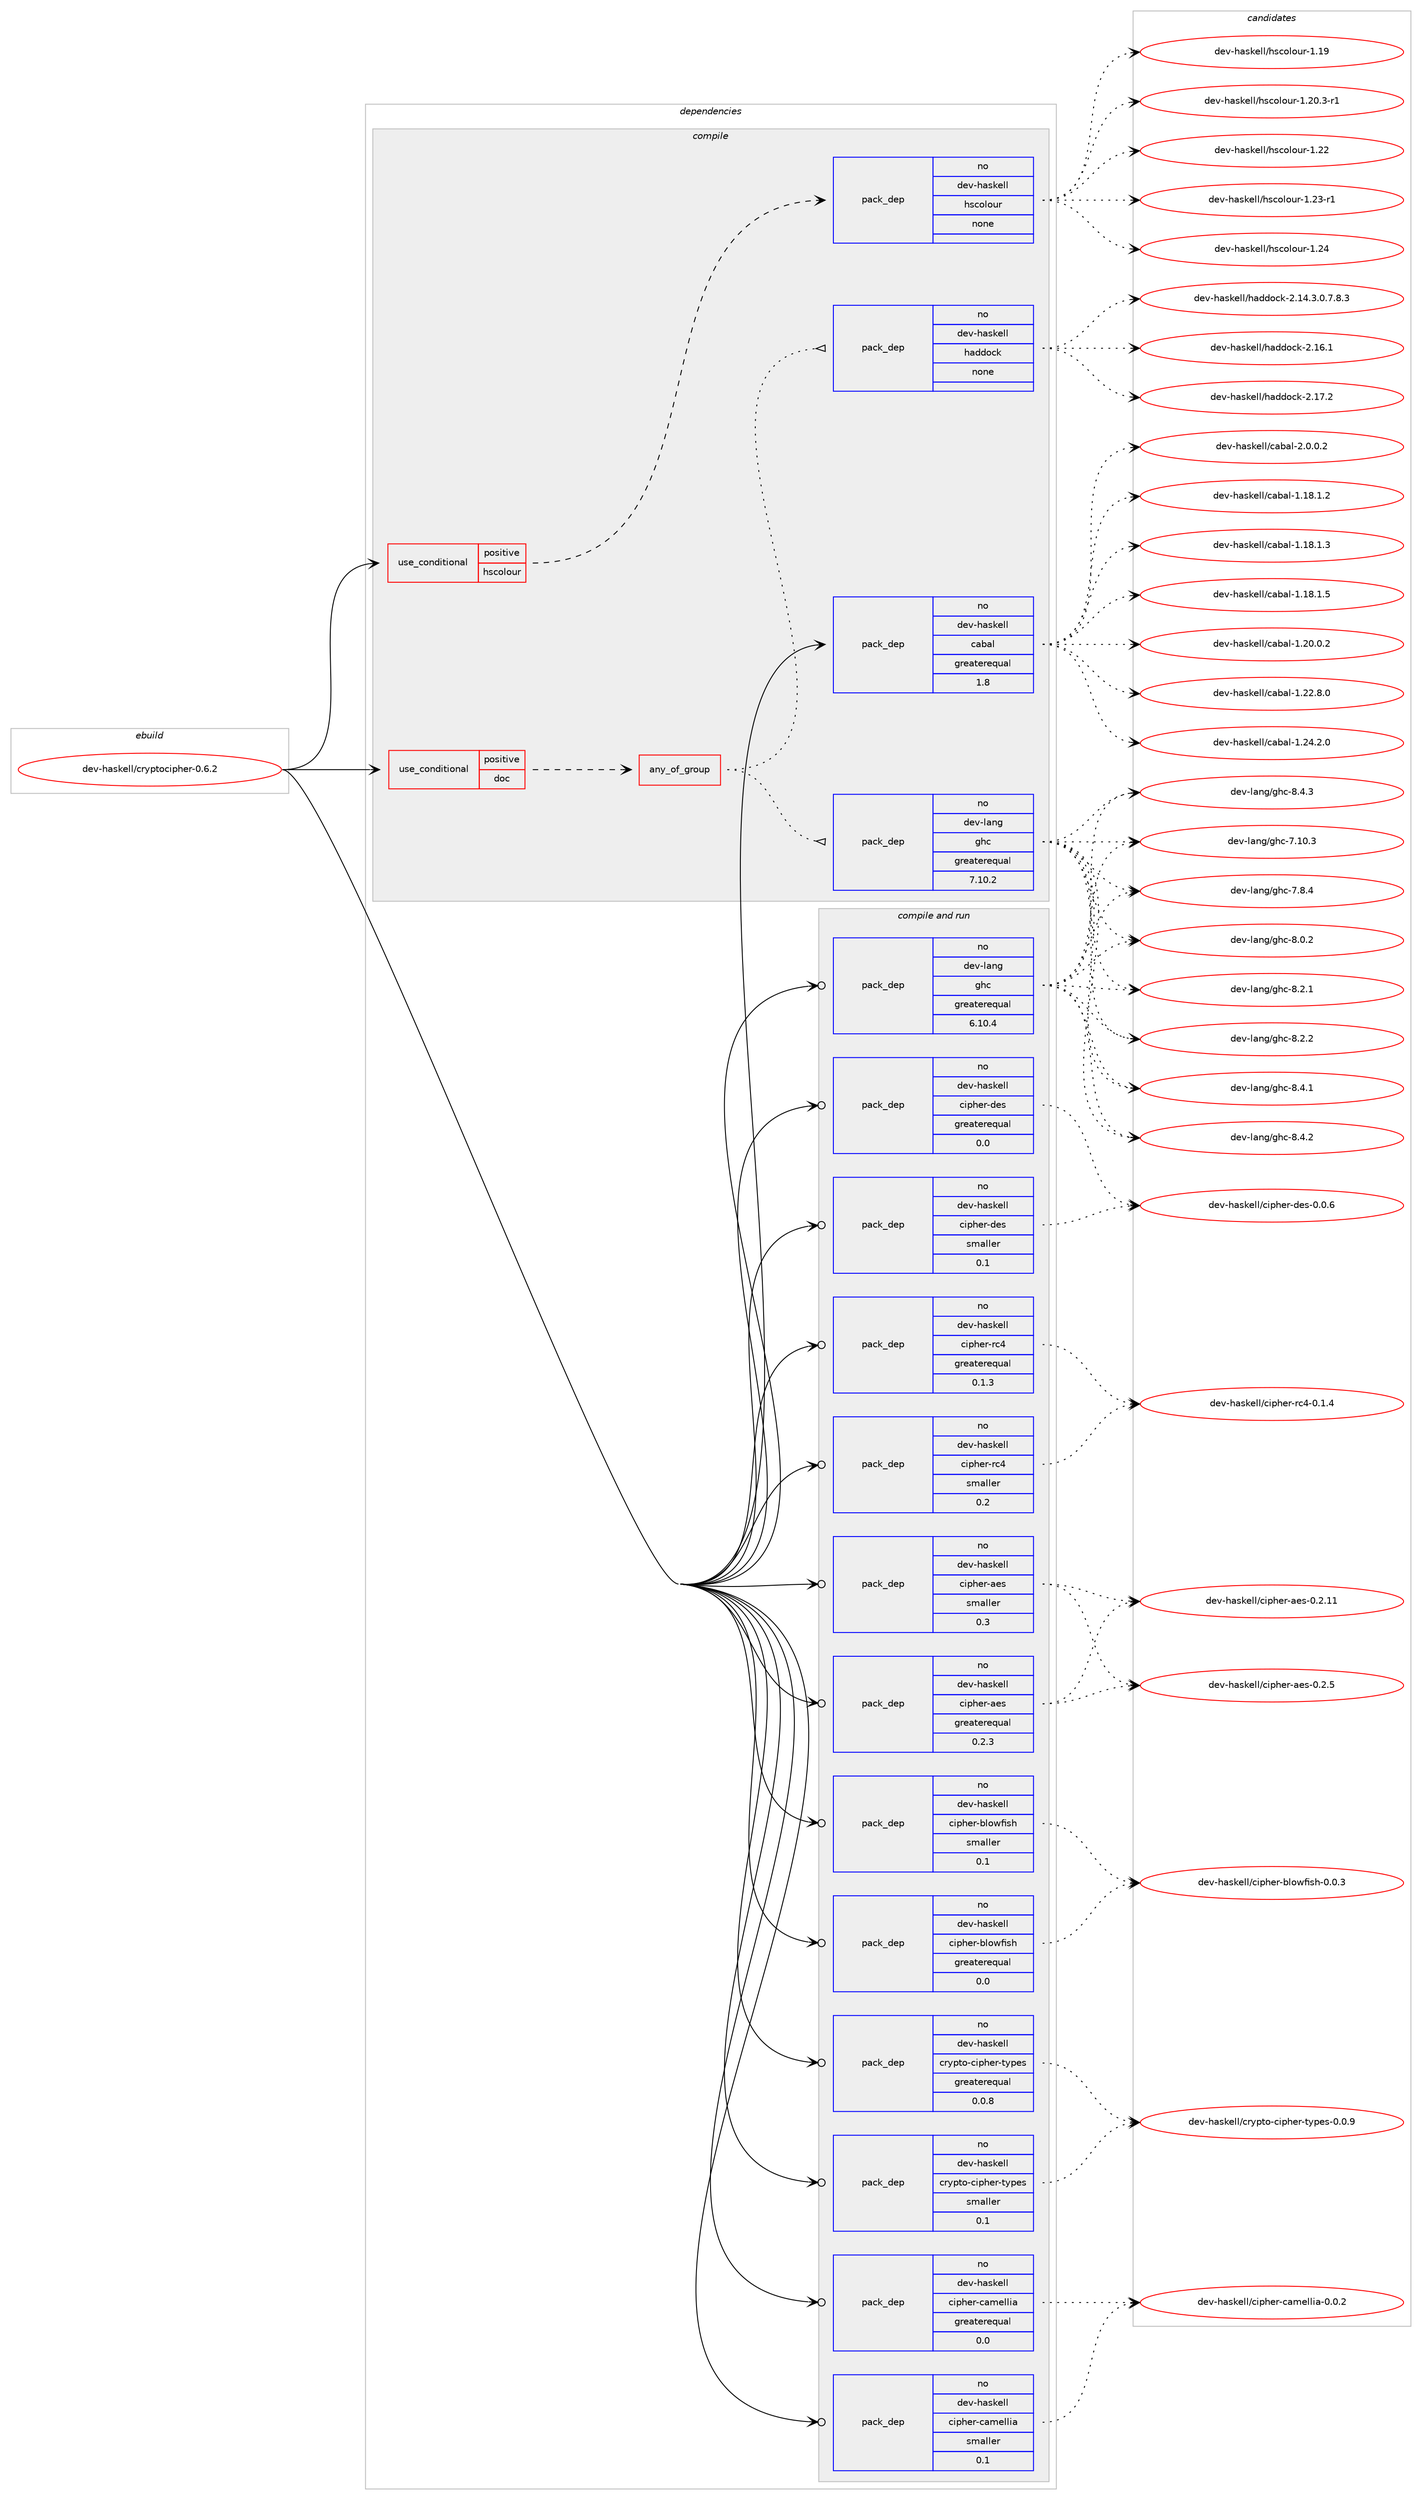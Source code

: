 digraph prolog {

# *************
# Graph options
# *************

newrank=true;
concentrate=true;
compound=true;
graph [rankdir=LR,fontname=Helvetica,fontsize=10,ranksep=1.5];#, ranksep=2.5, nodesep=0.2];
edge  [arrowhead=vee];
node  [fontname=Helvetica,fontsize=10];

# **********
# The ebuild
# **********

subgraph cluster_leftcol {
color=gray;
rank=same;
label=<<i>ebuild</i>>;
id [label="dev-haskell/cryptocipher-0.6.2", color=red, width=4, href="../dev-haskell/cryptocipher-0.6.2.svg"];
}

# ****************
# The dependencies
# ****************

subgraph cluster_midcol {
color=gray;
label=<<i>dependencies</i>>;
subgraph cluster_compile {
fillcolor="#eeeeee";
style=filled;
label=<<i>compile</i>>;
subgraph cond359221 {
dependency1330322 [label=<<TABLE BORDER="0" CELLBORDER="1" CELLSPACING="0" CELLPADDING="4"><TR><TD ROWSPAN="3" CELLPADDING="10">use_conditional</TD></TR><TR><TD>positive</TD></TR><TR><TD>doc</TD></TR></TABLE>>, shape=none, color=red];
subgraph any20748 {
dependency1330323 [label=<<TABLE BORDER="0" CELLBORDER="1" CELLSPACING="0" CELLPADDING="4"><TR><TD CELLPADDING="10">any_of_group</TD></TR></TABLE>>, shape=none, color=red];subgraph pack949801 {
dependency1330324 [label=<<TABLE BORDER="0" CELLBORDER="1" CELLSPACING="0" CELLPADDING="4" WIDTH="220"><TR><TD ROWSPAN="6" CELLPADDING="30">pack_dep</TD></TR><TR><TD WIDTH="110">no</TD></TR><TR><TD>dev-haskell</TD></TR><TR><TD>haddock</TD></TR><TR><TD>none</TD></TR><TR><TD></TD></TR></TABLE>>, shape=none, color=blue];
}
dependency1330323:e -> dependency1330324:w [weight=20,style="dotted",arrowhead="oinv"];
subgraph pack949802 {
dependency1330325 [label=<<TABLE BORDER="0" CELLBORDER="1" CELLSPACING="0" CELLPADDING="4" WIDTH="220"><TR><TD ROWSPAN="6" CELLPADDING="30">pack_dep</TD></TR><TR><TD WIDTH="110">no</TD></TR><TR><TD>dev-lang</TD></TR><TR><TD>ghc</TD></TR><TR><TD>greaterequal</TD></TR><TR><TD>7.10.2</TD></TR></TABLE>>, shape=none, color=blue];
}
dependency1330323:e -> dependency1330325:w [weight=20,style="dotted",arrowhead="oinv"];
}
dependency1330322:e -> dependency1330323:w [weight=20,style="dashed",arrowhead="vee"];
}
id:e -> dependency1330322:w [weight=20,style="solid",arrowhead="vee"];
subgraph cond359222 {
dependency1330326 [label=<<TABLE BORDER="0" CELLBORDER="1" CELLSPACING="0" CELLPADDING="4"><TR><TD ROWSPAN="3" CELLPADDING="10">use_conditional</TD></TR><TR><TD>positive</TD></TR><TR><TD>hscolour</TD></TR></TABLE>>, shape=none, color=red];
subgraph pack949803 {
dependency1330327 [label=<<TABLE BORDER="0" CELLBORDER="1" CELLSPACING="0" CELLPADDING="4" WIDTH="220"><TR><TD ROWSPAN="6" CELLPADDING="30">pack_dep</TD></TR><TR><TD WIDTH="110">no</TD></TR><TR><TD>dev-haskell</TD></TR><TR><TD>hscolour</TD></TR><TR><TD>none</TD></TR><TR><TD></TD></TR></TABLE>>, shape=none, color=blue];
}
dependency1330326:e -> dependency1330327:w [weight=20,style="dashed",arrowhead="vee"];
}
id:e -> dependency1330326:w [weight=20,style="solid",arrowhead="vee"];
subgraph pack949804 {
dependency1330328 [label=<<TABLE BORDER="0" CELLBORDER="1" CELLSPACING="0" CELLPADDING="4" WIDTH="220"><TR><TD ROWSPAN="6" CELLPADDING="30">pack_dep</TD></TR><TR><TD WIDTH="110">no</TD></TR><TR><TD>dev-haskell</TD></TR><TR><TD>cabal</TD></TR><TR><TD>greaterequal</TD></TR><TR><TD>1.8</TD></TR></TABLE>>, shape=none, color=blue];
}
id:e -> dependency1330328:w [weight=20,style="solid",arrowhead="vee"];
}
subgraph cluster_compileandrun {
fillcolor="#eeeeee";
style=filled;
label=<<i>compile and run</i>>;
subgraph pack949805 {
dependency1330329 [label=<<TABLE BORDER="0" CELLBORDER="1" CELLSPACING="0" CELLPADDING="4" WIDTH="220"><TR><TD ROWSPAN="6" CELLPADDING="30">pack_dep</TD></TR><TR><TD WIDTH="110">no</TD></TR><TR><TD>dev-haskell</TD></TR><TR><TD>cipher-aes</TD></TR><TR><TD>greaterequal</TD></TR><TR><TD>0.2.3</TD></TR></TABLE>>, shape=none, color=blue];
}
id:e -> dependency1330329:w [weight=20,style="solid",arrowhead="odotvee"];
subgraph pack949806 {
dependency1330330 [label=<<TABLE BORDER="0" CELLBORDER="1" CELLSPACING="0" CELLPADDING="4" WIDTH="220"><TR><TD ROWSPAN="6" CELLPADDING="30">pack_dep</TD></TR><TR><TD WIDTH="110">no</TD></TR><TR><TD>dev-haskell</TD></TR><TR><TD>cipher-aes</TD></TR><TR><TD>smaller</TD></TR><TR><TD>0.3</TD></TR></TABLE>>, shape=none, color=blue];
}
id:e -> dependency1330330:w [weight=20,style="solid",arrowhead="odotvee"];
subgraph pack949807 {
dependency1330331 [label=<<TABLE BORDER="0" CELLBORDER="1" CELLSPACING="0" CELLPADDING="4" WIDTH="220"><TR><TD ROWSPAN="6" CELLPADDING="30">pack_dep</TD></TR><TR><TD WIDTH="110">no</TD></TR><TR><TD>dev-haskell</TD></TR><TR><TD>cipher-blowfish</TD></TR><TR><TD>greaterequal</TD></TR><TR><TD>0.0</TD></TR></TABLE>>, shape=none, color=blue];
}
id:e -> dependency1330331:w [weight=20,style="solid",arrowhead="odotvee"];
subgraph pack949808 {
dependency1330332 [label=<<TABLE BORDER="0" CELLBORDER="1" CELLSPACING="0" CELLPADDING="4" WIDTH="220"><TR><TD ROWSPAN="6" CELLPADDING="30">pack_dep</TD></TR><TR><TD WIDTH="110">no</TD></TR><TR><TD>dev-haskell</TD></TR><TR><TD>cipher-blowfish</TD></TR><TR><TD>smaller</TD></TR><TR><TD>0.1</TD></TR></TABLE>>, shape=none, color=blue];
}
id:e -> dependency1330332:w [weight=20,style="solid",arrowhead="odotvee"];
subgraph pack949809 {
dependency1330333 [label=<<TABLE BORDER="0" CELLBORDER="1" CELLSPACING="0" CELLPADDING="4" WIDTH="220"><TR><TD ROWSPAN="6" CELLPADDING="30">pack_dep</TD></TR><TR><TD WIDTH="110">no</TD></TR><TR><TD>dev-haskell</TD></TR><TR><TD>cipher-camellia</TD></TR><TR><TD>greaterequal</TD></TR><TR><TD>0.0</TD></TR></TABLE>>, shape=none, color=blue];
}
id:e -> dependency1330333:w [weight=20,style="solid",arrowhead="odotvee"];
subgraph pack949810 {
dependency1330334 [label=<<TABLE BORDER="0" CELLBORDER="1" CELLSPACING="0" CELLPADDING="4" WIDTH="220"><TR><TD ROWSPAN="6" CELLPADDING="30">pack_dep</TD></TR><TR><TD WIDTH="110">no</TD></TR><TR><TD>dev-haskell</TD></TR><TR><TD>cipher-camellia</TD></TR><TR><TD>smaller</TD></TR><TR><TD>0.1</TD></TR></TABLE>>, shape=none, color=blue];
}
id:e -> dependency1330334:w [weight=20,style="solid",arrowhead="odotvee"];
subgraph pack949811 {
dependency1330335 [label=<<TABLE BORDER="0" CELLBORDER="1" CELLSPACING="0" CELLPADDING="4" WIDTH="220"><TR><TD ROWSPAN="6" CELLPADDING="30">pack_dep</TD></TR><TR><TD WIDTH="110">no</TD></TR><TR><TD>dev-haskell</TD></TR><TR><TD>cipher-des</TD></TR><TR><TD>greaterequal</TD></TR><TR><TD>0.0</TD></TR></TABLE>>, shape=none, color=blue];
}
id:e -> dependency1330335:w [weight=20,style="solid",arrowhead="odotvee"];
subgraph pack949812 {
dependency1330336 [label=<<TABLE BORDER="0" CELLBORDER="1" CELLSPACING="0" CELLPADDING="4" WIDTH="220"><TR><TD ROWSPAN="6" CELLPADDING="30">pack_dep</TD></TR><TR><TD WIDTH="110">no</TD></TR><TR><TD>dev-haskell</TD></TR><TR><TD>cipher-des</TD></TR><TR><TD>smaller</TD></TR><TR><TD>0.1</TD></TR></TABLE>>, shape=none, color=blue];
}
id:e -> dependency1330336:w [weight=20,style="solid",arrowhead="odotvee"];
subgraph pack949813 {
dependency1330337 [label=<<TABLE BORDER="0" CELLBORDER="1" CELLSPACING="0" CELLPADDING="4" WIDTH="220"><TR><TD ROWSPAN="6" CELLPADDING="30">pack_dep</TD></TR><TR><TD WIDTH="110">no</TD></TR><TR><TD>dev-haskell</TD></TR><TR><TD>cipher-rc4</TD></TR><TR><TD>greaterequal</TD></TR><TR><TD>0.1.3</TD></TR></TABLE>>, shape=none, color=blue];
}
id:e -> dependency1330337:w [weight=20,style="solid",arrowhead="odotvee"];
subgraph pack949814 {
dependency1330338 [label=<<TABLE BORDER="0" CELLBORDER="1" CELLSPACING="0" CELLPADDING="4" WIDTH="220"><TR><TD ROWSPAN="6" CELLPADDING="30">pack_dep</TD></TR><TR><TD WIDTH="110">no</TD></TR><TR><TD>dev-haskell</TD></TR><TR><TD>cipher-rc4</TD></TR><TR><TD>smaller</TD></TR><TR><TD>0.2</TD></TR></TABLE>>, shape=none, color=blue];
}
id:e -> dependency1330338:w [weight=20,style="solid",arrowhead="odotvee"];
subgraph pack949815 {
dependency1330339 [label=<<TABLE BORDER="0" CELLBORDER="1" CELLSPACING="0" CELLPADDING="4" WIDTH="220"><TR><TD ROWSPAN="6" CELLPADDING="30">pack_dep</TD></TR><TR><TD WIDTH="110">no</TD></TR><TR><TD>dev-haskell</TD></TR><TR><TD>crypto-cipher-types</TD></TR><TR><TD>greaterequal</TD></TR><TR><TD>0.0.8</TD></TR></TABLE>>, shape=none, color=blue];
}
id:e -> dependency1330339:w [weight=20,style="solid",arrowhead="odotvee"];
subgraph pack949816 {
dependency1330340 [label=<<TABLE BORDER="0" CELLBORDER="1" CELLSPACING="0" CELLPADDING="4" WIDTH="220"><TR><TD ROWSPAN="6" CELLPADDING="30">pack_dep</TD></TR><TR><TD WIDTH="110">no</TD></TR><TR><TD>dev-haskell</TD></TR><TR><TD>crypto-cipher-types</TD></TR><TR><TD>smaller</TD></TR><TR><TD>0.1</TD></TR></TABLE>>, shape=none, color=blue];
}
id:e -> dependency1330340:w [weight=20,style="solid",arrowhead="odotvee"];
subgraph pack949817 {
dependency1330341 [label=<<TABLE BORDER="0" CELLBORDER="1" CELLSPACING="0" CELLPADDING="4" WIDTH="220"><TR><TD ROWSPAN="6" CELLPADDING="30">pack_dep</TD></TR><TR><TD WIDTH="110">no</TD></TR><TR><TD>dev-lang</TD></TR><TR><TD>ghc</TD></TR><TR><TD>greaterequal</TD></TR><TR><TD>6.10.4</TD></TR></TABLE>>, shape=none, color=blue];
}
id:e -> dependency1330341:w [weight=20,style="solid",arrowhead="odotvee"];
}
subgraph cluster_run {
fillcolor="#eeeeee";
style=filled;
label=<<i>run</i>>;
}
}

# **************
# The candidates
# **************

subgraph cluster_choices {
rank=same;
color=gray;
label=<<i>candidates</i>>;

subgraph choice949801 {
color=black;
nodesep=1;
choice1001011184510497115107101108108471049710010011199107455046495246514648465546564651 [label="dev-haskell/haddock-2.14.3.0.7.8.3", color=red, width=4,href="../dev-haskell/haddock-2.14.3.0.7.8.3.svg"];
choice100101118451049711510710110810847104971001001119910745504649544649 [label="dev-haskell/haddock-2.16.1", color=red, width=4,href="../dev-haskell/haddock-2.16.1.svg"];
choice100101118451049711510710110810847104971001001119910745504649554650 [label="dev-haskell/haddock-2.17.2", color=red, width=4,href="../dev-haskell/haddock-2.17.2.svg"];
dependency1330324:e -> choice1001011184510497115107101108108471049710010011199107455046495246514648465546564651:w [style=dotted,weight="100"];
dependency1330324:e -> choice100101118451049711510710110810847104971001001119910745504649544649:w [style=dotted,weight="100"];
dependency1330324:e -> choice100101118451049711510710110810847104971001001119910745504649554650:w [style=dotted,weight="100"];
}
subgraph choice949802 {
color=black;
nodesep=1;
choice1001011184510897110103471031049945554649484651 [label="dev-lang/ghc-7.10.3", color=red, width=4,href="../dev-lang/ghc-7.10.3.svg"];
choice10010111845108971101034710310499455546564652 [label="dev-lang/ghc-7.8.4", color=red, width=4,href="../dev-lang/ghc-7.8.4.svg"];
choice10010111845108971101034710310499455646484650 [label="dev-lang/ghc-8.0.2", color=red, width=4,href="../dev-lang/ghc-8.0.2.svg"];
choice10010111845108971101034710310499455646504649 [label="dev-lang/ghc-8.2.1", color=red, width=4,href="../dev-lang/ghc-8.2.1.svg"];
choice10010111845108971101034710310499455646504650 [label="dev-lang/ghc-8.2.2", color=red, width=4,href="../dev-lang/ghc-8.2.2.svg"];
choice10010111845108971101034710310499455646524649 [label="dev-lang/ghc-8.4.1", color=red, width=4,href="../dev-lang/ghc-8.4.1.svg"];
choice10010111845108971101034710310499455646524650 [label="dev-lang/ghc-8.4.2", color=red, width=4,href="../dev-lang/ghc-8.4.2.svg"];
choice10010111845108971101034710310499455646524651 [label="dev-lang/ghc-8.4.3", color=red, width=4,href="../dev-lang/ghc-8.4.3.svg"];
dependency1330325:e -> choice1001011184510897110103471031049945554649484651:w [style=dotted,weight="100"];
dependency1330325:e -> choice10010111845108971101034710310499455546564652:w [style=dotted,weight="100"];
dependency1330325:e -> choice10010111845108971101034710310499455646484650:w [style=dotted,weight="100"];
dependency1330325:e -> choice10010111845108971101034710310499455646504649:w [style=dotted,weight="100"];
dependency1330325:e -> choice10010111845108971101034710310499455646504650:w [style=dotted,weight="100"];
dependency1330325:e -> choice10010111845108971101034710310499455646524649:w [style=dotted,weight="100"];
dependency1330325:e -> choice10010111845108971101034710310499455646524650:w [style=dotted,weight="100"];
dependency1330325:e -> choice10010111845108971101034710310499455646524651:w [style=dotted,weight="100"];
}
subgraph choice949803 {
color=black;
nodesep=1;
choice100101118451049711510710110810847104115991111081111171144549464957 [label="dev-haskell/hscolour-1.19", color=red, width=4,href="../dev-haskell/hscolour-1.19.svg"];
choice10010111845104971151071011081084710411599111108111117114454946504846514511449 [label="dev-haskell/hscolour-1.20.3-r1", color=red, width=4,href="../dev-haskell/hscolour-1.20.3-r1.svg"];
choice100101118451049711510710110810847104115991111081111171144549465050 [label="dev-haskell/hscolour-1.22", color=red, width=4,href="../dev-haskell/hscolour-1.22.svg"];
choice1001011184510497115107101108108471041159911110811111711445494650514511449 [label="dev-haskell/hscolour-1.23-r1", color=red, width=4,href="../dev-haskell/hscolour-1.23-r1.svg"];
choice100101118451049711510710110810847104115991111081111171144549465052 [label="dev-haskell/hscolour-1.24", color=red, width=4,href="../dev-haskell/hscolour-1.24.svg"];
dependency1330327:e -> choice100101118451049711510710110810847104115991111081111171144549464957:w [style=dotted,weight="100"];
dependency1330327:e -> choice10010111845104971151071011081084710411599111108111117114454946504846514511449:w [style=dotted,weight="100"];
dependency1330327:e -> choice100101118451049711510710110810847104115991111081111171144549465050:w [style=dotted,weight="100"];
dependency1330327:e -> choice1001011184510497115107101108108471041159911110811111711445494650514511449:w [style=dotted,weight="100"];
dependency1330327:e -> choice100101118451049711510710110810847104115991111081111171144549465052:w [style=dotted,weight="100"];
}
subgraph choice949804 {
color=black;
nodesep=1;
choice10010111845104971151071011081084799979897108454946495646494650 [label="dev-haskell/cabal-1.18.1.2", color=red, width=4,href="../dev-haskell/cabal-1.18.1.2.svg"];
choice10010111845104971151071011081084799979897108454946495646494651 [label="dev-haskell/cabal-1.18.1.3", color=red, width=4,href="../dev-haskell/cabal-1.18.1.3.svg"];
choice10010111845104971151071011081084799979897108454946495646494653 [label="dev-haskell/cabal-1.18.1.5", color=red, width=4,href="../dev-haskell/cabal-1.18.1.5.svg"];
choice10010111845104971151071011081084799979897108454946504846484650 [label="dev-haskell/cabal-1.20.0.2", color=red, width=4,href="../dev-haskell/cabal-1.20.0.2.svg"];
choice10010111845104971151071011081084799979897108454946505046564648 [label="dev-haskell/cabal-1.22.8.0", color=red, width=4,href="../dev-haskell/cabal-1.22.8.0.svg"];
choice10010111845104971151071011081084799979897108454946505246504648 [label="dev-haskell/cabal-1.24.2.0", color=red, width=4,href="../dev-haskell/cabal-1.24.2.0.svg"];
choice100101118451049711510710110810847999798971084550464846484650 [label="dev-haskell/cabal-2.0.0.2", color=red, width=4,href="../dev-haskell/cabal-2.0.0.2.svg"];
dependency1330328:e -> choice10010111845104971151071011081084799979897108454946495646494650:w [style=dotted,weight="100"];
dependency1330328:e -> choice10010111845104971151071011081084799979897108454946495646494651:w [style=dotted,weight="100"];
dependency1330328:e -> choice10010111845104971151071011081084799979897108454946495646494653:w [style=dotted,weight="100"];
dependency1330328:e -> choice10010111845104971151071011081084799979897108454946504846484650:w [style=dotted,weight="100"];
dependency1330328:e -> choice10010111845104971151071011081084799979897108454946505046564648:w [style=dotted,weight="100"];
dependency1330328:e -> choice10010111845104971151071011081084799979897108454946505246504648:w [style=dotted,weight="100"];
dependency1330328:e -> choice100101118451049711510710110810847999798971084550464846484650:w [style=dotted,weight="100"];
}
subgraph choice949805 {
color=black;
nodesep=1;
choice10010111845104971151071011081084799105112104101114459710111545484650464949 [label="dev-haskell/cipher-aes-0.2.11", color=red, width=4,href="../dev-haskell/cipher-aes-0.2.11.svg"];
choice100101118451049711510710110810847991051121041011144597101115454846504653 [label="dev-haskell/cipher-aes-0.2.5", color=red, width=4,href="../dev-haskell/cipher-aes-0.2.5.svg"];
dependency1330329:e -> choice10010111845104971151071011081084799105112104101114459710111545484650464949:w [style=dotted,weight="100"];
dependency1330329:e -> choice100101118451049711510710110810847991051121041011144597101115454846504653:w [style=dotted,weight="100"];
}
subgraph choice949806 {
color=black;
nodesep=1;
choice10010111845104971151071011081084799105112104101114459710111545484650464949 [label="dev-haskell/cipher-aes-0.2.11", color=red, width=4,href="../dev-haskell/cipher-aes-0.2.11.svg"];
choice100101118451049711510710110810847991051121041011144597101115454846504653 [label="dev-haskell/cipher-aes-0.2.5", color=red, width=4,href="../dev-haskell/cipher-aes-0.2.5.svg"];
dependency1330330:e -> choice10010111845104971151071011081084799105112104101114459710111545484650464949:w [style=dotted,weight="100"];
dependency1330330:e -> choice100101118451049711510710110810847991051121041011144597101115454846504653:w [style=dotted,weight="100"];
}
subgraph choice949807 {
color=black;
nodesep=1;
choice100101118451049711510710110810847991051121041011144598108111119102105115104454846484651 [label="dev-haskell/cipher-blowfish-0.0.3", color=red, width=4,href="../dev-haskell/cipher-blowfish-0.0.3.svg"];
dependency1330331:e -> choice100101118451049711510710110810847991051121041011144598108111119102105115104454846484651:w [style=dotted,weight="100"];
}
subgraph choice949808 {
color=black;
nodesep=1;
choice100101118451049711510710110810847991051121041011144598108111119102105115104454846484651 [label="dev-haskell/cipher-blowfish-0.0.3", color=red, width=4,href="../dev-haskell/cipher-blowfish-0.0.3.svg"];
dependency1330332:e -> choice100101118451049711510710110810847991051121041011144598108111119102105115104454846484651:w [style=dotted,weight="100"];
}
subgraph choice949809 {
color=black;
nodesep=1;
choice1001011184510497115107101108108479910511210410111445999710910110810810597454846484650 [label="dev-haskell/cipher-camellia-0.0.2", color=red, width=4,href="../dev-haskell/cipher-camellia-0.0.2.svg"];
dependency1330333:e -> choice1001011184510497115107101108108479910511210410111445999710910110810810597454846484650:w [style=dotted,weight="100"];
}
subgraph choice949810 {
color=black;
nodesep=1;
choice1001011184510497115107101108108479910511210410111445999710910110810810597454846484650 [label="dev-haskell/cipher-camellia-0.0.2", color=red, width=4,href="../dev-haskell/cipher-camellia-0.0.2.svg"];
dependency1330334:e -> choice1001011184510497115107101108108479910511210410111445999710910110810810597454846484650:w [style=dotted,weight="100"];
}
subgraph choice949811 {
color=black;
nodesep=1;
choice1001011184510497115107101108108479910511210410111445100101115454846484654 [label="dev-haskell/cipher-des-0.0.6", color=red, width=4,href="../dev-haskell/cipher-des-0.0.6.svg"];
dependency1330335:e -> choice1001011184510497115107101108108479910511210410111445100101115454846484654:w [style=dotted,weight="100"];
}
subgraph choice949812 {
color=black;
nodesep=1;
choice1001011184510497115107101108108479910511210410111445100101115454846484654 [label="dev-haskell/cipher-des-0.0.6", color=red, width=4,href="../dev-haskell/cipher-des-0.0.6.svg"];
dependency1330336:e -> choice1001011184510497115107101108108479910511210410111445100101115454846484654:w [style=dotted,weight="100"];
}
subgraph choice949813 {
color=black;
nodesep=1;
choice10010111845104971151071011081084799105112104101114451149952454846494652 [label="dev-haskell/cipher-rc4-0.1.4", color=red, width=4,href="../dev-haskell/cipher-rc4-0.1.4.svg"];
dependency1330337:e -> choice10010111845104971151071011081084799105112104101114451149952454846494652:w [style=dotted,weight="100"];
}
subgraph choice949814 {
color=black;
nodesep=1;
choice10010111845104971151071011081084799105112104101114451149952454846494652 [label="dev-haskell/cipher-rc4-0.1.4", color=red, width=4,href="../dev-haskell/cipher-rc4-0.1.4.svg"];
dependency1330338:e -> choice10010111845104971151071011081084799105112104101114451149952454846494652:w [style=dotted,weight="100"];
}
subgraph choice949815 {
color=black;
nodesep=1;
choice10010111845104971151071011081084799114121112116111459910511210410111445116121112101115454846484657 [label="dev-haskell/crypto-cipher-types-0.0.9", color=red, width=4,href="../dev-haskell/crypto-cipher-types-0.0.9.svg"];
dependency1330339:e -> choice10010111845104971151071011081084799114121112116111459910511210410111445116121112101115454846484657:w [style=dotted,weight="100"];
}
subgraph choice949816 {
color=black;
nodesep=1;
choice10010111845104971151071011081084799114121112116111459910511210410111445116121112101115454846484657 [label="dev-haskell/crypto-cipher-types-0.0.9", color=red, width=4,href="../dev-haskell/crypto-cipher-types-0.0.9.svg"];
dependency1330340:e -> choice10010111845104971151071011081084799114121112116111459910511210410111445116121112101115454846484657:w [style=dotted,weight="100"];
}
subgraph choice949817 {
color=black;
nodesep=1;
choice1001011184510897110103471031049945554649484651 [label="dev-lang/ghc-7.10.3", color=red, width=4,href="../dev-lang/ghc-7.10.3.svg"];
choice10010111845108971101034710310499455546564652 [label="dev-lang/ghc-7.8.4", color=red, width=4,href="../dev-lang/ghc-7.8.4.svg"];
choice10010111845108971101034710310499455646484650 [label="dev-lang/ghc-8.0.2", color=red, width=4,href="../dev-lang/ghc-8.0.2.svg"];
choice10010111845108971101034710310499455646504649 [label="dev-lang/ghc-8.2.1", color=red, width=4,href="../dev-lang/ghc-8.2.1.svg"];
choice10010111845108971101034710310499455646504650 [label="dev-lang/ghc-8.2.2", color=red, width=4,href="../dev-lang/ghc-8.2.2.svg"];
choice10010111845108971101034710310499455646524649 [label="dev-lang/ghc-8.4.1", color=red, width=4,href="../dev-lang/ghc-8.4.1.svg"];
choice10010111845108971101034710310499455646524650 [label="dev-lang/ghc-8.4.2", color=red, width=4,href="../dev-lang/ghc-8.4.2.svg"];
choice10010111845108971101034710310499455646524651 [label="dev-lang/ghc-8.4.3", color=red, width=4,href="../dev-lang/ghc-8.4.3.svg"];
dependency1330341:e -> choice1001011184510897110103471031049945554649484651:w [style=dotted,weight="100"];
dependency1330341:e -> choice10010111845108971101034710310499455546564652:w [style=dotted,weight="100"];
dependency1330341:e -> choice10010111845108971101034710310499455646484650:w [style=dotted,weight="100"];
dependency1330341:e -> choice10010111845108971101034710310499455646504649:w [style=dotted,weight="100"];
dependency1330341:e -> choice10010111845108971101034710310499455646504650:w [style=dotted,weight="100"];
dependency1330341:e -> choice10010111845108971101034710310499455646524649:w [style=dotted,weight="100"];
dependency1330341:e -> choice10010111845108971101034710310499455646524650:w [style=dotted,weight="100"];
dependency1330341:e -> choice10010111845108971101034710310499455646524651:w [style=dotted,weight="100"];
}
}

}

